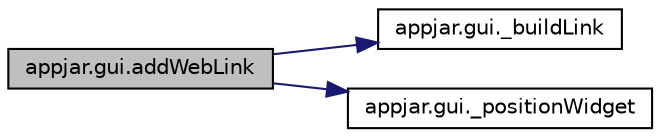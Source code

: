 digraph "appjar.gui.addWebLink"
{
  edge [fontname="Helvetica",fontsize="10",labelfontname="Helvetica",labelfontsize="10"];
  node [fontname="Helvetica",fontsize="10",shape=record];
  rankdir="LR";
  Node775 [label="appjar.gui.addWebLink",height=0.2,width=0.4,color="black", fillcolor="grey75", style="filled", fontcolor="black"];
  Node775 -> Node776 [color="midnightblue",fontsize="10",style="solid"];
  Node776 [label="appjar.gui._buildLink",height=0.2,width=0.4,color="black", fillcolor="white", style="filled",URL="$classappjar_1_1gui.html#a2ed1fa14dc3cf2f16d5e4df5cf2bd704"];
  Node775 -> Node777 [color="midnightblue",fontsize="10",style="solid"];
  Node777 [label="appjar.gui._positionWidget",height=0.2,width=0.4,color="black", fillcolor="white", style="filled",URL="$classappjar_1_1gui.html#a073b1298767aeb92dd77b77cb6000e8c"];
}
